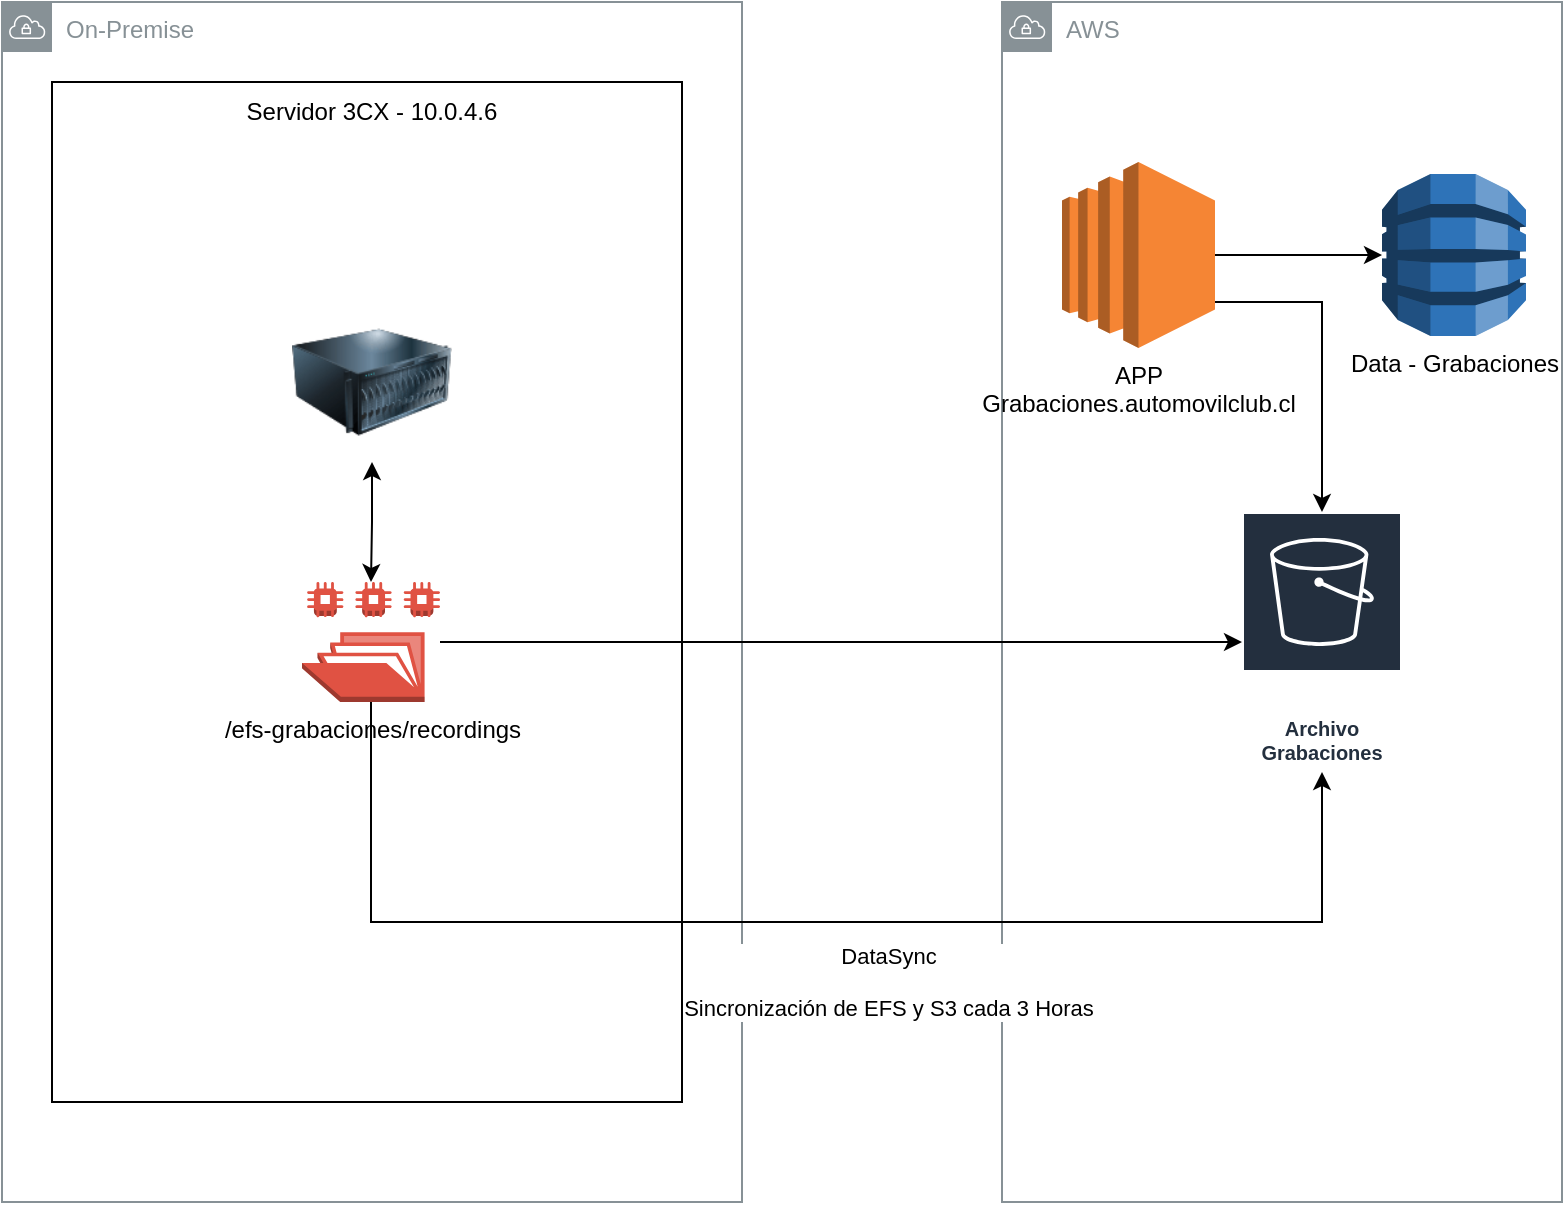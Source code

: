 <mxfile version="24.7.6">
  <diagram name="Página-1" id="tHiXiIsf-glSobxSchNS">
    <mxGraphModel dx="1242" dy="700" grid="1" gridSize="10" guides="1" tooltips="1" connect="1" arrows="1" fold="1" page="1" pageScale="1" pageWidth="827" pageHeight="1169" math="0" shadow="0">
      <root>
        <mxCell id="0" />
        <mxCell id="1" parent="0" />
        <mxCell id="6CADlqCJ_C6BE7VLTjXd-2" value="On-Premise" style="sketch=0;outlineConnect=0;gradientColor=none;html=1;whiteSpace=wrap;fontSize=12;fontStyle=0;shape=mxgraph.aws4.group;grIcon=mxgraph.aws4.group_vpc;strokeColor=#879196;fillColor=none;verticalAlign=top;align=left;spacingLeft=30;fontColor=#879196;dashed=0;" vertex="1" parent="1">
          <mxGeometry x="20" y="40" width="370" height="600" as="geometry" />
        </mxCell>
        <mxCell id="6CADlqCJ_C6BE7VLTjXd-4" value="" style="rounded=0;whiteSpace=wrap;html=1;" vertex="1" parent="1">
          <mxGeometry x="45" y="80" width="315" height="510" as="geometry" />
        </mxCell>
        <mxCell id="6CADlqCJ_C6BE7VLTjXd-1" value="AWS" style="sketch=0;outlineConnect=0;gradientColor=none;html=1;whiteSpace=wrap;fontSize=12;fontStyle=0;shape=mxgraph.aws4.group;grIcon=mxgraph.aws4.group_vpc;strokeColor=#879196;fillColor=none;verticalAlign=top;align=left;spacingLeft=30;fontColor=#879196;dashed=0;" vertex="1" parent="1">
          <mxGeometry x="520" y="40" width="280" height="600" as="geometry" />
        </mxCell>
        <mxCell id="6CADlqCJ_C6BE7VLTjXd-7" style="edgeStyle=orthogonalEdgeStyle;rounded=0;orthogonalLoop=1;jettySize=auto;html=1;startArrow=classic;startFill=1;" edge="1" parent="1" source="6CADlqCJ_C6BE7VLTjXd-3" target="6CADlqCJ_C6BE7VLTjXd-6">
          <mxGeometry relative="1" as="geometry" />
        </mxCell>
        <mxCell id="6CADlqCJ_C6BE7VLTjXd-3" value="" style="image;html=1;image=img/lib/clip_art/computers/Server_128x128.png" vertex="1" parent="1">
          <mxGeometry x="165" y="190" width="80" height="80" as="geometry" />
        </mxCell>
        <mxCell id="6CADlqCJ_C6BE7VLTjXd-5" value="Servidor 3CX - 10.0.4.6" style="text;html=1;align=center;verticalAlign=middle;whiteSpace=wrap;rounded=0;" vertex="1" parent="1">
          <mxGeometry x="80" y="80" width="250" height="30" as="geometry" />
        </mxCell>
        <mxCell id="6CADlqCJ_C6BE7VLTjXd-9" style="edgeStyle=orthogonalEdgeStyle;rounded=0;orthogonalLoop=1;jettySize=auto;html=1;" edge="1" parent="1" source="6CADlqCJ_C6BE7VLTjXd-6" target="6CADlqCJ_C6BE7VLTjXd-8">
          <mxGeometry relative="1" as="geometry" />
        </mxCell>
        <mxCell id="6CADlqCJ_C6BE7VLTjXd-14" style="edgeStyle=orthogonalEdgeStyle;rounded=0;orthogonalLoop=1;jettySize=auto;html=1;" edge="1" parent="1" source="6CADlqCJ_C6BE7VLTjXd-6" target="6CADlqCJ_C6BE7VLTjXd-8">
          <mxGeometry relative="1" as="geometry">
            <Array as="points">
              <mxPoint x="205" y="500" />
              <mxPoint x="680" y="500" />
            </Array>
          </mxGeometry>
        </mxCell>
        <mxCell id="6CADlqCJ_C6BE7VLTjXd-15" value="DataSync&lt;br&gt;&lt;br&gt;Sincronización de EFS y S3 cada 3 Horas" style="edgeLabel;html=1;align=center;verticalAlign=middle;resizable=0;points=[];" vertex="1" connectable="0" parent="6CADlqCJ_C6BE7VLTjXd-14">
          <mxGeometry x="0.172" y="-1" relative="1" as="geometry">
            <mxPoint x="-19" y="29" as="offset" />
          </mxGeometry>
        </mxCell>
        <mxCell id="6CADlqCJ_C6BE7VLTjXd-6" value="/efs-grabaciones/recordings" style="outlineConnect=0;dashed=0;verticalLabelPosition=bottom;verticalAlign=top;align=center;html=1;shape=mxgraph.aws3.efs_share;fillColor=#E05243;gradientColor=none;" vertex="1" parent="1">
          <mxGeometry x="170" y="330" width="69" height="60" as="geometry" />
        </mxCell>
        <mxCell id="6CADlqCJ_C6BE7VLTjXd-8" value="&lt;div&gt;&lt;br&gt;&lt;/div&gt;&lt;br&gt;Archivo Grabaciones" style="sketch=0;outlineConnect=0;fontColor=#232F3E;gradientColor=none;strokeColor=#ffffff;fillColor=#232F3E;dashed=0;verticalLabelPosition=middle;verticalAlign=bottom;align=center;html=1;whiteSpace=wrap;fontSize=10;fontStyle=1;spacing=3;shape=mxgraph.aws4.productIcon;prIcon=mxgraph.aws4.s3;" vertex="1" parent="1">
          <mxGeometry x="640" y="295" width="80" height="130" as="geometry" />
        </mxCell>
        <mxCell id="6CADlqCJ_C6BE7VLTjXd-12" style="edgeStyle=orthogonalEdgeStyle;rounded=0;orthogonalLoop=1;jettySize=auto;html=1;" edge="1" parent="1" source="6CADlqCJ_C6BE7VLTjXd-10" target="6CADlqCJ_C6BE7VLTjXd-11">
          <mxGeometry relative="1" as="geometry" />
        </mxCell>
        <mxCell id="6CADlqCJ_C6BE7VLTjXd-13" style="edgeStyle=orthogonalEdgeStyle;rounded=0;orthogonalLoop=1;jettySize=auto;html=1;" edge="1" parent="1" source="6CADlqCJ_C6BE7VLTjXd-10" target="6CADlqCJ_C6BE7VLTjXd-8">
          <mxGeometry relative="1" as="geometry">
            <Array as="points">
              <mxPoint x="680" y="190" />
            </Array>
          </mxGeometry>
        </mxCell>
        <mxCell id="6CADlqCJ_C6BE7VLTjXd-10" value="APP&lt;br&gt;Grabaciones.automovilclub.cl" style="outlineConnect=0;dashed=0;verticalLabelPosition=bottom;verticalAlign=top;align=center;html=1;shape=mxgraph.aws3.ec2;fillColor=#F58534;gradientColor=none;" vertex="1" parent="1">
          <mxGeometry x="550" y="120" width="76.5" height="93" as="geometry" />
        </mxCell>
        <mxCell id="6CADlqCJ_C6BE7VLTjXd-11" value="Data - Grabaciones" style="outlineConnect=0;dashed=0;verticalLabelPosition=bottom;verticalAlign=top;align=center;html=1;shape=mxgraph.aws3.dynamo_db;fillColor=#2E73B8;gradientColor=none;" vertex="1" parent="1">
          <mxGeometry x="710" y="126" width="72" height="81" as="geometry" />
        </mxCell>
      </root>
    </mxGraphModel>
  </diagram>
</mxfile>
